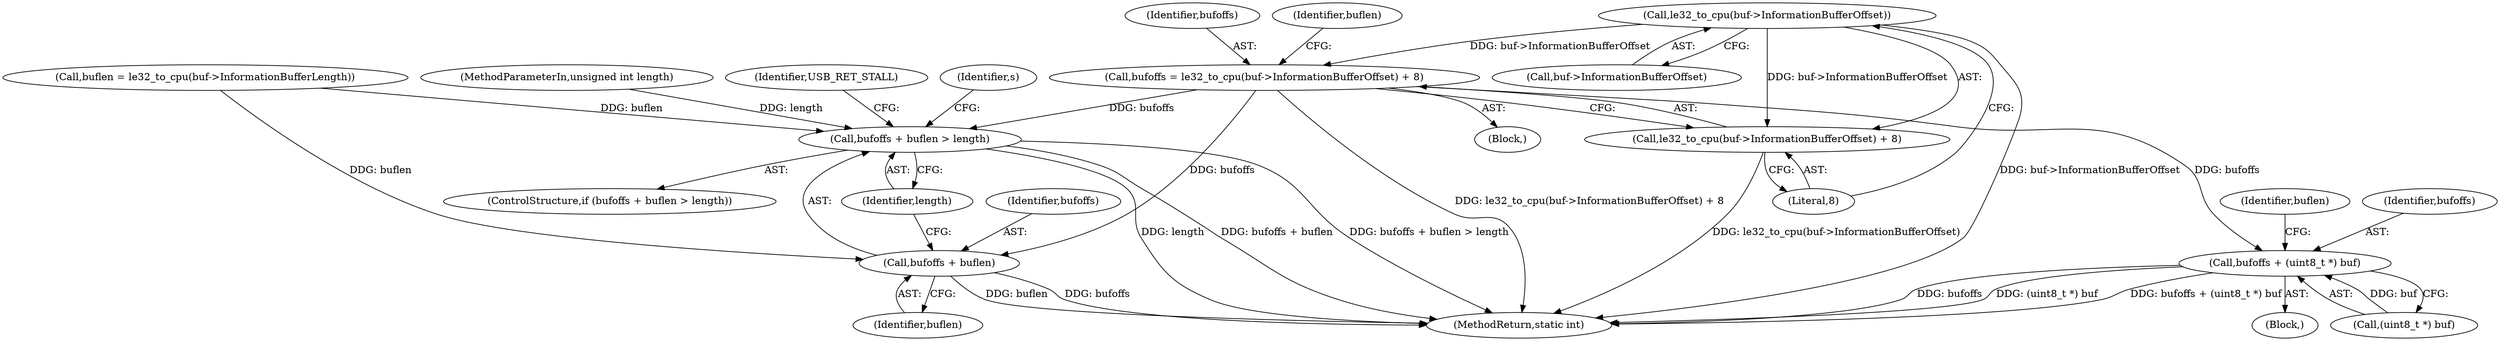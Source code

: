 digraph "0_qemu_fe3c546c5ff2a6210f9a4d8561cc64051ca8603e@pointer" {
"1000117" [label="(Call,le32_to_cpu(buf->InformationBufferOffset))"];
"1000114" [label="(Call,bufoffs = le32_to_cpu(buf->InformationBufferOffset) + 8)"];
"1000129" [label="(Call,bufoffs + buflen > length)"];
"1000130" [label="(Call,bufoffs + buflen)"];
"1000144" [label="(Call,bufoffs + (uint8_t *) buf)"];
"1000116" [label="(Call,le32_to_cpu(buf->InformationBufferOffset) + 8)"];
"1000128" [label="(ControlStructure,if (bufoffs + buflen > length))"];
"1000135" [label="(Identifier,USB_RET_STALL)"];
"1000117" [label="(Call,le32_to_cpu(buf->InformationBufferOffset))"];
"1000122" [label="(Call,buflen = le32_to_cpu(buf->InformationBufferLength))"];
"1000145" [label="(Identifier,bufoffs)"];
"1000131" [label="(Identifier,bufoffs)"];
"1000144" [label="(Call,bufoffs + (uint8_t *) buf)"];
"1000250" [label="(MethodReturn,static int)"];
"1000107" [label="(Block,)"];
"1000116" [label="(Call,le32_to_cpu(buf->InformationBufferOffset) + 8)"];
"1000143" [label="(Block,)"];
"1000150" [label="(Identifier,buflen)"];
"1000137" [label="(Identifier,s)"];
"1000132" [label="(Identifier,buflen)"];
"1000118" [label="(Call,buf->InformationBufferOffset)"];
"1000115" [label="(Identifier,bufoffs)"];
"1000146" [label="(Call,(uint8_t *) buf)"];
"1000121" [label="(Literal,8)"];
"1000114" [label="(Call,bufoffs = le32_to_cpu(buf->InformationBufferOffset) + 8)"];
"1000106" [label="(MethodParameterIn,unsigned int length)"];
"1000123" [label="(Identifier,buflen)"];
"1000133" [label="(Identifier,length)"];
"1000130" [label="(Call,bufoffs + buflen)"];
"1000129" [label="(Call,bufoffs + buflen > length)"];
"1000117" -> "1000116"  [label="AST: "];
"1000117" -> "1000118"  [label="CFG: "];
"1000118" -> "1000117"  [label="AST: "];
"1000121" -> "1000117"  [label="CFG: "];
"1000117" -> "1000250"  [label="DDG: buf->InformationBufferOffset"];
"1000117" -> "1000114"  [label="DDG: buf->InformationBufferOffset"];
"1000117" -> "1000116"  [label="DDG: buf->InformationBufferOffset"];
"1000114" -> "1000107"  [label="AST: "];
"1000114" -> "1000116"  [label="CFG: "];
"1000115" -> "1000114"  [label="AST: "];
"1000116" -> "1000114"  [label="AST: "];
"1000123" -> "1000114"  [label="CFG: "];
"1000114" -> "1000250"  [label="DDG: le32_to_cpu(buf->InformationBufferOffset) + 8"];
"1000114" -> "1000129"  [label="DDG: bufoffs"];
"1000114" -> "1000130"  [label="DDG: bufoffs"];
"1000114" -> "1000144"  [label="DDG: bufoffs"];
"1000129" -> "1000128"  [label="AST: "];
"1000129" -> "1000133"  [label="CFG: "];
"1000130" -> "1000129"  [label="AST: "];
"1000133" -> "1000129"  [label="AST: "];
"1000135" -> "1000129"  [label="CFG: "];
"1000137" -> "1000129"  [label="CFG: "];
"1000129" -> "1000250"  [label="DDG: length"];
"1000129" -> "1000250"  [label="DDG: bufoffs + buflen"];
"1000129" -> "1000250"  [label="DDG: bufoffs + buflen > length"];
"1000122" -> "1000129"  [label="DDG: buflen"];
"1000106" -> "1000129"  [label="DDG: length"];
"1000130" -> "1000132"  [label="CFG: "];
"1000131" -> "1000130"  [label="AST: "];
"1000132" -> "1000130"  [label="AST: "];
"1000133" -> "1000130"  [label="CFG: "];
"1000130" -> "1000250"  [label="DDG: buflen"];
"1000130" -> "1000250"  [label="DDG: bufoffs"];
"1000122" -> "1000130"  [label="DDG: buflen"];
"1000144" -> "1000143"  [label="AST: "];
"1000144" -> "1000146"  [label="CFG: "];
"1000145" -> "1000144"  [label="AST: "];
"1000146" -> "1000144"  [label="AST: "];
"1000150" -> "1000144"  [label="CFG: "];
"1000144" -> "1000250"  [label="DDG: bufoffs + (uint8_t *) buf"];
"1000144" -> "1000250"  [label="DDG: bufoffs"];
"1000144" -> "1000250"  [label="DDG: (uint8_t *) buf"];
"1000146" -> "1000144"  [label="DDG: buf"];
"1000116" -> "1000121"  [label="CFG: "];
"1000121" -> "1000116"  [label="AST: "];
"1000116" -> "1000250"  [label="DDG: le32_to_cpu(buf->InformationBufferOffset)"];
}
